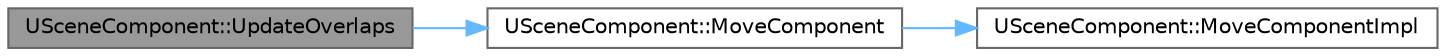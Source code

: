 digraph "USceneComponent::UpdateOverlaps"
{
 // INTERACTIVE_SVG=YES
 // LATEX_PDF_SIZE
  bgcolor="transparent";
  edge [fontname=Helvetica,fontsize=10,labelfontname=Helvetica,labelfontsize=10];
  node [fontname=Helvetica,fontsize=10,shape=box,height=0.2,width=0.4];
  rankdir="LR";
  Node1 [id="Node000001",label="USceneComponent::UpdateOverlaps",height=0.2,width=0.4,color="gray40", fillcolor="grey60", style="filled", fontcolor="black",tooltip="Queries world and updates overlap tracking state for this component."];
  Node1 -> Node2 [id="edge1_Node000001_Node000002",color="steelblue1",style="solid",tooltip=" "];
  Node2 [id="Node000002",label="USceneComponent::MoveComponent",height=0.2,width=0.4,color="grey40", fillcolor="white", style="filled",URL="$d7/dde/classUSceneComponent.html#a217e0b95ab96245f8df59c0a54fc75a3",tooltip="Tries to move the component by a movement vector (Delta) and sets rotation to NewRotation."];
  Node2 -> Node3 [id="edge2_Node000002_Node000003",color="steelblue1",style="solid",tooltip=" "];
  Node3 [id="Node000003",label="USceneComponent::MoveComponentImpl",height=0.2,width=0.4,color="grey40", fillcolor="white", style="filled",URL="$d7/dde/classUSceneComponent.html#a1726e34e6d3be2249b85060d2f8b77a8",tooltip="Override this method for custom behavior for MoveComponent."];
}
